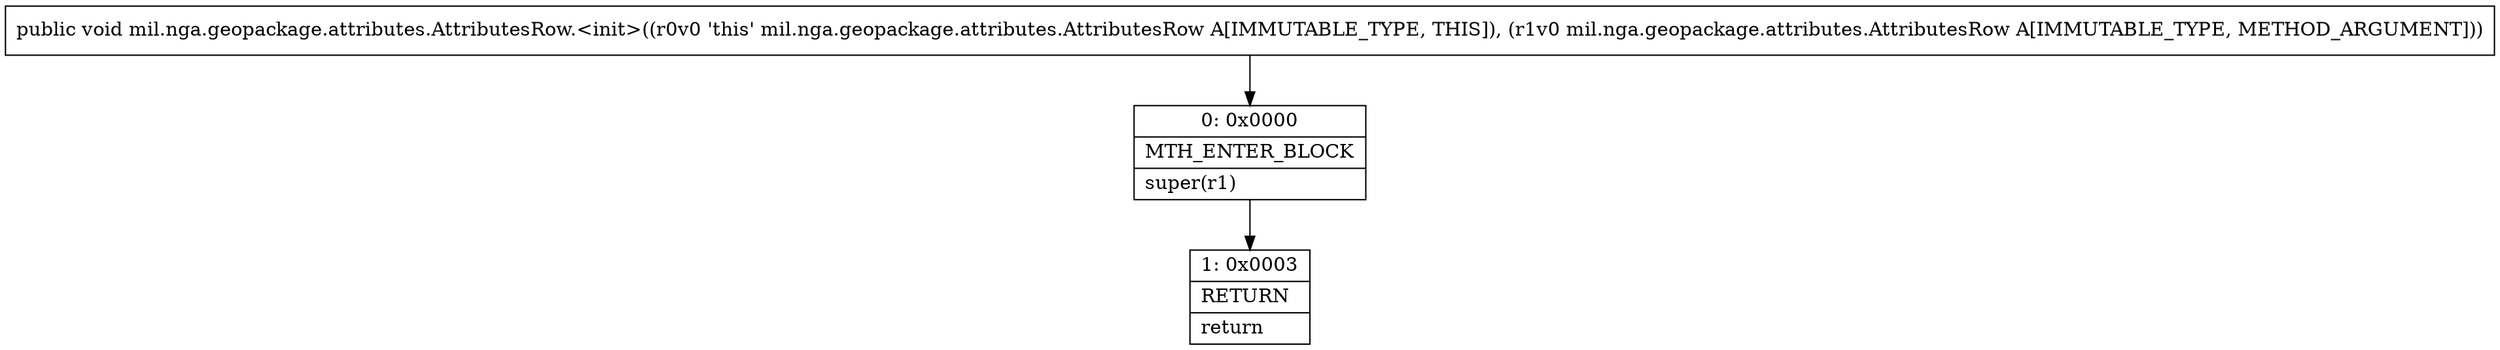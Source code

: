 digraph "CFG formil.nga.geopackage.attributes.AttributesRow.\<init\>(Lmil\/nga\/geopackage\/attributes\/AttributesRow;)V" {
Node_0 [shape=record,label="{0\:\ 0x0000|MTH_ENTER_BLOCK\l|super(r1)\l}"];
Node_1 [shape=record,label="{1\:\ 0x0003|RETURN\l|return\l}"];
MethodNode[shape=record,label="{public void mil.nga.geopackage.attributes.AttributesRow.\<init\>((r0v0 'this' mil.nga.geopackage.attributes.AttributesRow A[IMMUTABLE_TYPE, THIS]), (r1v0 mil.nga.geopackage.attributes.AttributesRow A[IMMUTABLE_TYPE, METHOD_ARGUMENT])) }"];
MethodNode -> Node_0;
Node_0 -> Node_1;
}

